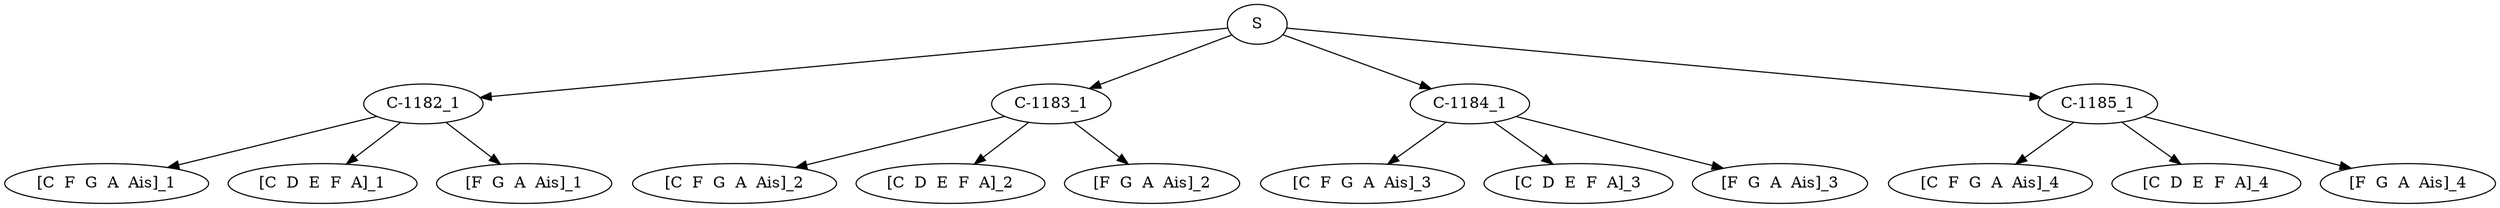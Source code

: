 digraph sample{
"S" -> "C-1182_1";
"C-1182_1" -> "[C  F  G  A  Ais]_1";
"C-1182_1" -> "[C  D  E  F  A]_1";
"C-1182_1" -> "[F  G  A  Ais]_1";
"S" -> "C-1183_1";
"C-1183_1" -> "[C  F  G  A  Ais]_2";
"C-1183_1" -> "[C  D  E  F  A]_2";
"C-1183_1" -> "[F  G  A  Ais]_2";
"S" -> "C-1184_1";
"C-1184_1" -> "[C  F  G  A  Ais]_3";
"C-1184_1" -> "[C  D  E  F  A]_3";
"C-1184_1" -> "[F  G  A  Ais]_3";
"S" -> "C-1185_1";
"C-1185_1" -> "[C  F  G  A  Ais]_4";
"C-1185_1" -> "[C  D  E  F  A]_4";
"C-1185_1" -> "[F  G  A  Ais]_4";

{rank = min; "S";}
{rank = same; "C-1182_1"; "C-1183_1"; "C-1184_1"; "C-1185_1";}
{rank = same; "[C  D  E  F  A]_1"; "[C  D  E  F  A]_2"; "[C  D  E  F  A]_3"; "[C  D  E  F  A]_4"; "[C  F  G  A  Ais]_1"; "[C  F  G  A  Ais]_2"; "[C  F  G  A  Ais]_3"; "[C  F  G  A  Ais]_4"; "[F  G  A  Ais]_1"; "[F  G  A  Ais]_2"; "[F  G  A  Ais]_3"; "[F  G  A  Ais]_4";}
}